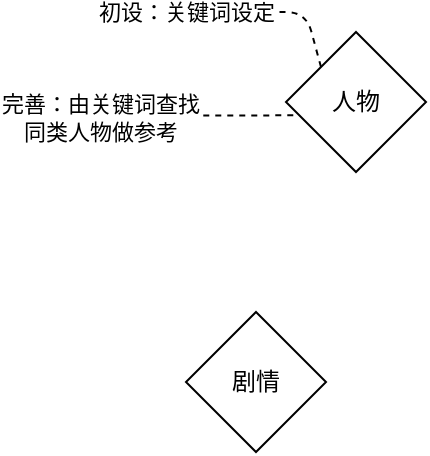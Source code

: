 <mxfile version="14.4.4" type="github">
  <diagram id="FAe5shbhwn8-BYjlH6H7" name="Page-1">
    <mxGraphModel dx="716" dy="400" grid="1" gridSize="10" guides="1" tooltips="1" connect="1" arrows="1" fold="1" page="1" pageScale="1" pageWidth="827" pageHeight="1169" math="0" shadow="0">
      <root>
        <mxCell id="0" />
        <mxCell id="1" parent="0" />
        <mxCell id="Mld85a_b6J8EIfoz08u_-1" value="人物" style="rhombus;whiteSpace=wrap;html=1;" vertex="1" parent="1">
          <mxGeometry x="210" y="100" width="70" height="70" as="geometry" />
        </mxCell>
        <mxCell id="Mld85a_b6J8EIfoz08u_-2" value="" style="endArrow=none;dashed=1;html=1;exitX=0;exitY=0;exitDx=0;exitDy=0;" edge="1" parent="1" source="Mld85a_b6J8EIfoz08u_-1">
          <mxGeometry width="50" height="50" relative="1" as="geometry">
            <mxPoint x="330" y="210" as="sourcePoint" />
            <mxPoint x="150" y="90" as="targetPoint" />
            <Array as="points">
              <mxPoint x="220" y="90" />
            </Array>
          </mxGeometry>
        </mxCell>
        <mxCell id="Mld85a_b6J8EIfoz08u_-3" value="初设：关键词设定" style="edgeLabel;html=1;align=center;verticalAlign=middle;resizable=0;points=[];" vertex="1" connectable="0" parent="Mld85a_b6J8EIfoz08u_-2">
          <mxGeometry x="0.808" relative="1" as="geometry">
            <mxPoint as="offset" />
          </mxGeometry>
        </mxCell>
        <mxCell id="Mld85a_b6J8EIfoz08u_-4" value="" style="endArrow=none;dashed=1;html=1;exitX=0.052;exitY=0.595;exitDx=0;exitDy=0;exitPerimeter=0;" edge="1" parent="1" source="Mld85a_b6J8EIfoz08u_-1">
          <mxGeometry width="50" height="50" relative="1" as="geometry">
            <mxPoint x="330" y="210" as="sourcePoint" />
            <mxPoint x="110" y="142" as="targetPoint" />
          </mxGeometry>
        </mxCell>
        <mxCell id="Mld85a_b6J8EIfoz08u_-5" value="完善：由关键词查找&lt;br&gt;同类人物做参考" style="edgeLabel;html=1;align=center;verticalAlign=middle;resizable=0;points=[];" vertex="1" connectable="0" parent="Mld85a_b6J8EIfoz08u_-4">
          <mxGeometry x="0.871" y="1" relative="1" as="geometry">
            <mxPoint as="offset" />
          </mxGeometry>
        </mxCell>
        <mxCell id="Mld85a_b6J8EIfoz08u_-6" value="剧情" style="rhombus;whiteSpace=wrap;html=1;" vertex="1" parent="1">
          <mxGeometry x="160" y="240" width="70" height="70" as="geometry" />
        </mxCell>
      </root>
    </mxGraphModel>
  </diagram>
</mxfile>
